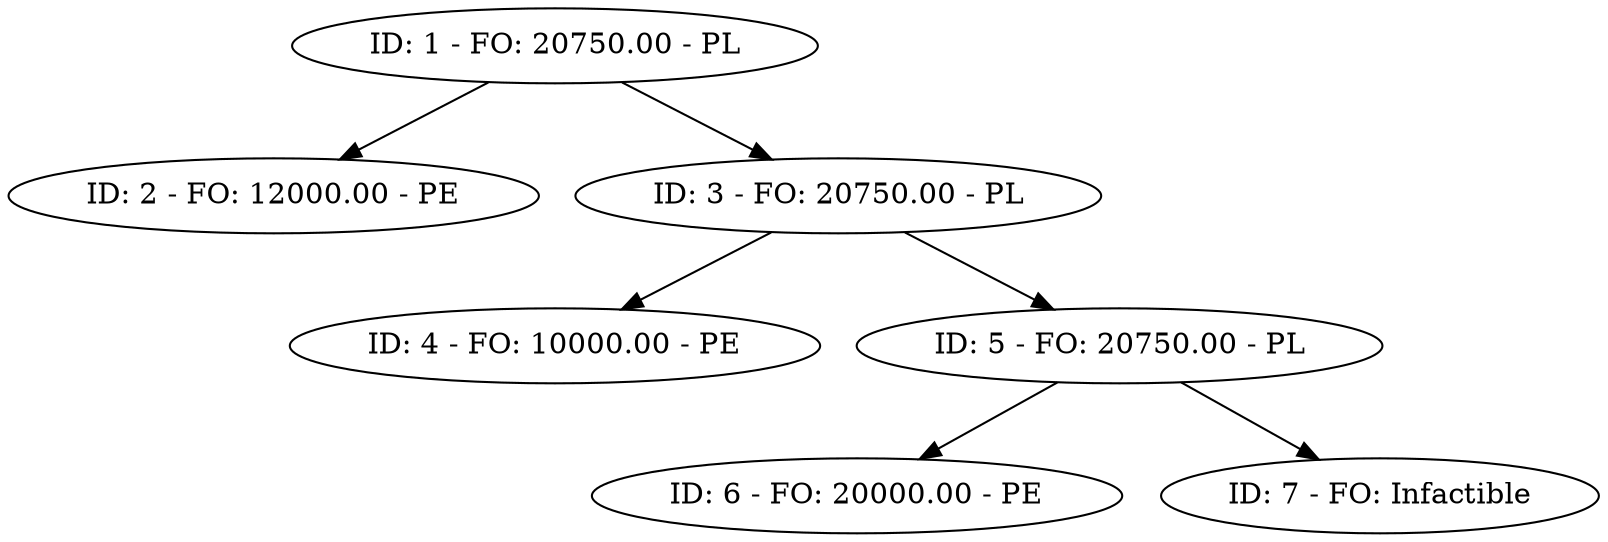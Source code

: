 // B&B
digraph {
	size="100,100"
	1 [label=1]
	1 [label="ID: 1 - FO: 20750.00 - PL"]
	2 [label="ID: 2"]
	1 -> 2
	3 [label="ID: 3"]
	1 -> 3
	2 [label="ID: 2 - FO: 12000.00 - PE"]
	3 [label="ID: 3 - FO: 20750.00 - PL"]
	4 [label="ID: 4"]
	3 -> 4
	5 [label="ID: 5"]
	3 -> 5
	4 [label="ID: 4 - FO: 10000.00 - PE"]
	5 [label="ID: 5 - FO: 20750.00 - PL"]
	6 [label="ID: 6"]
	5 -> 6
	7 [label="ID: 7"]
	5 -> 7
	6 [label="ID: 6 - FO: 20000.00 - PE"]
	7 [label="ID: 7 - FO: Infactible"]
}
